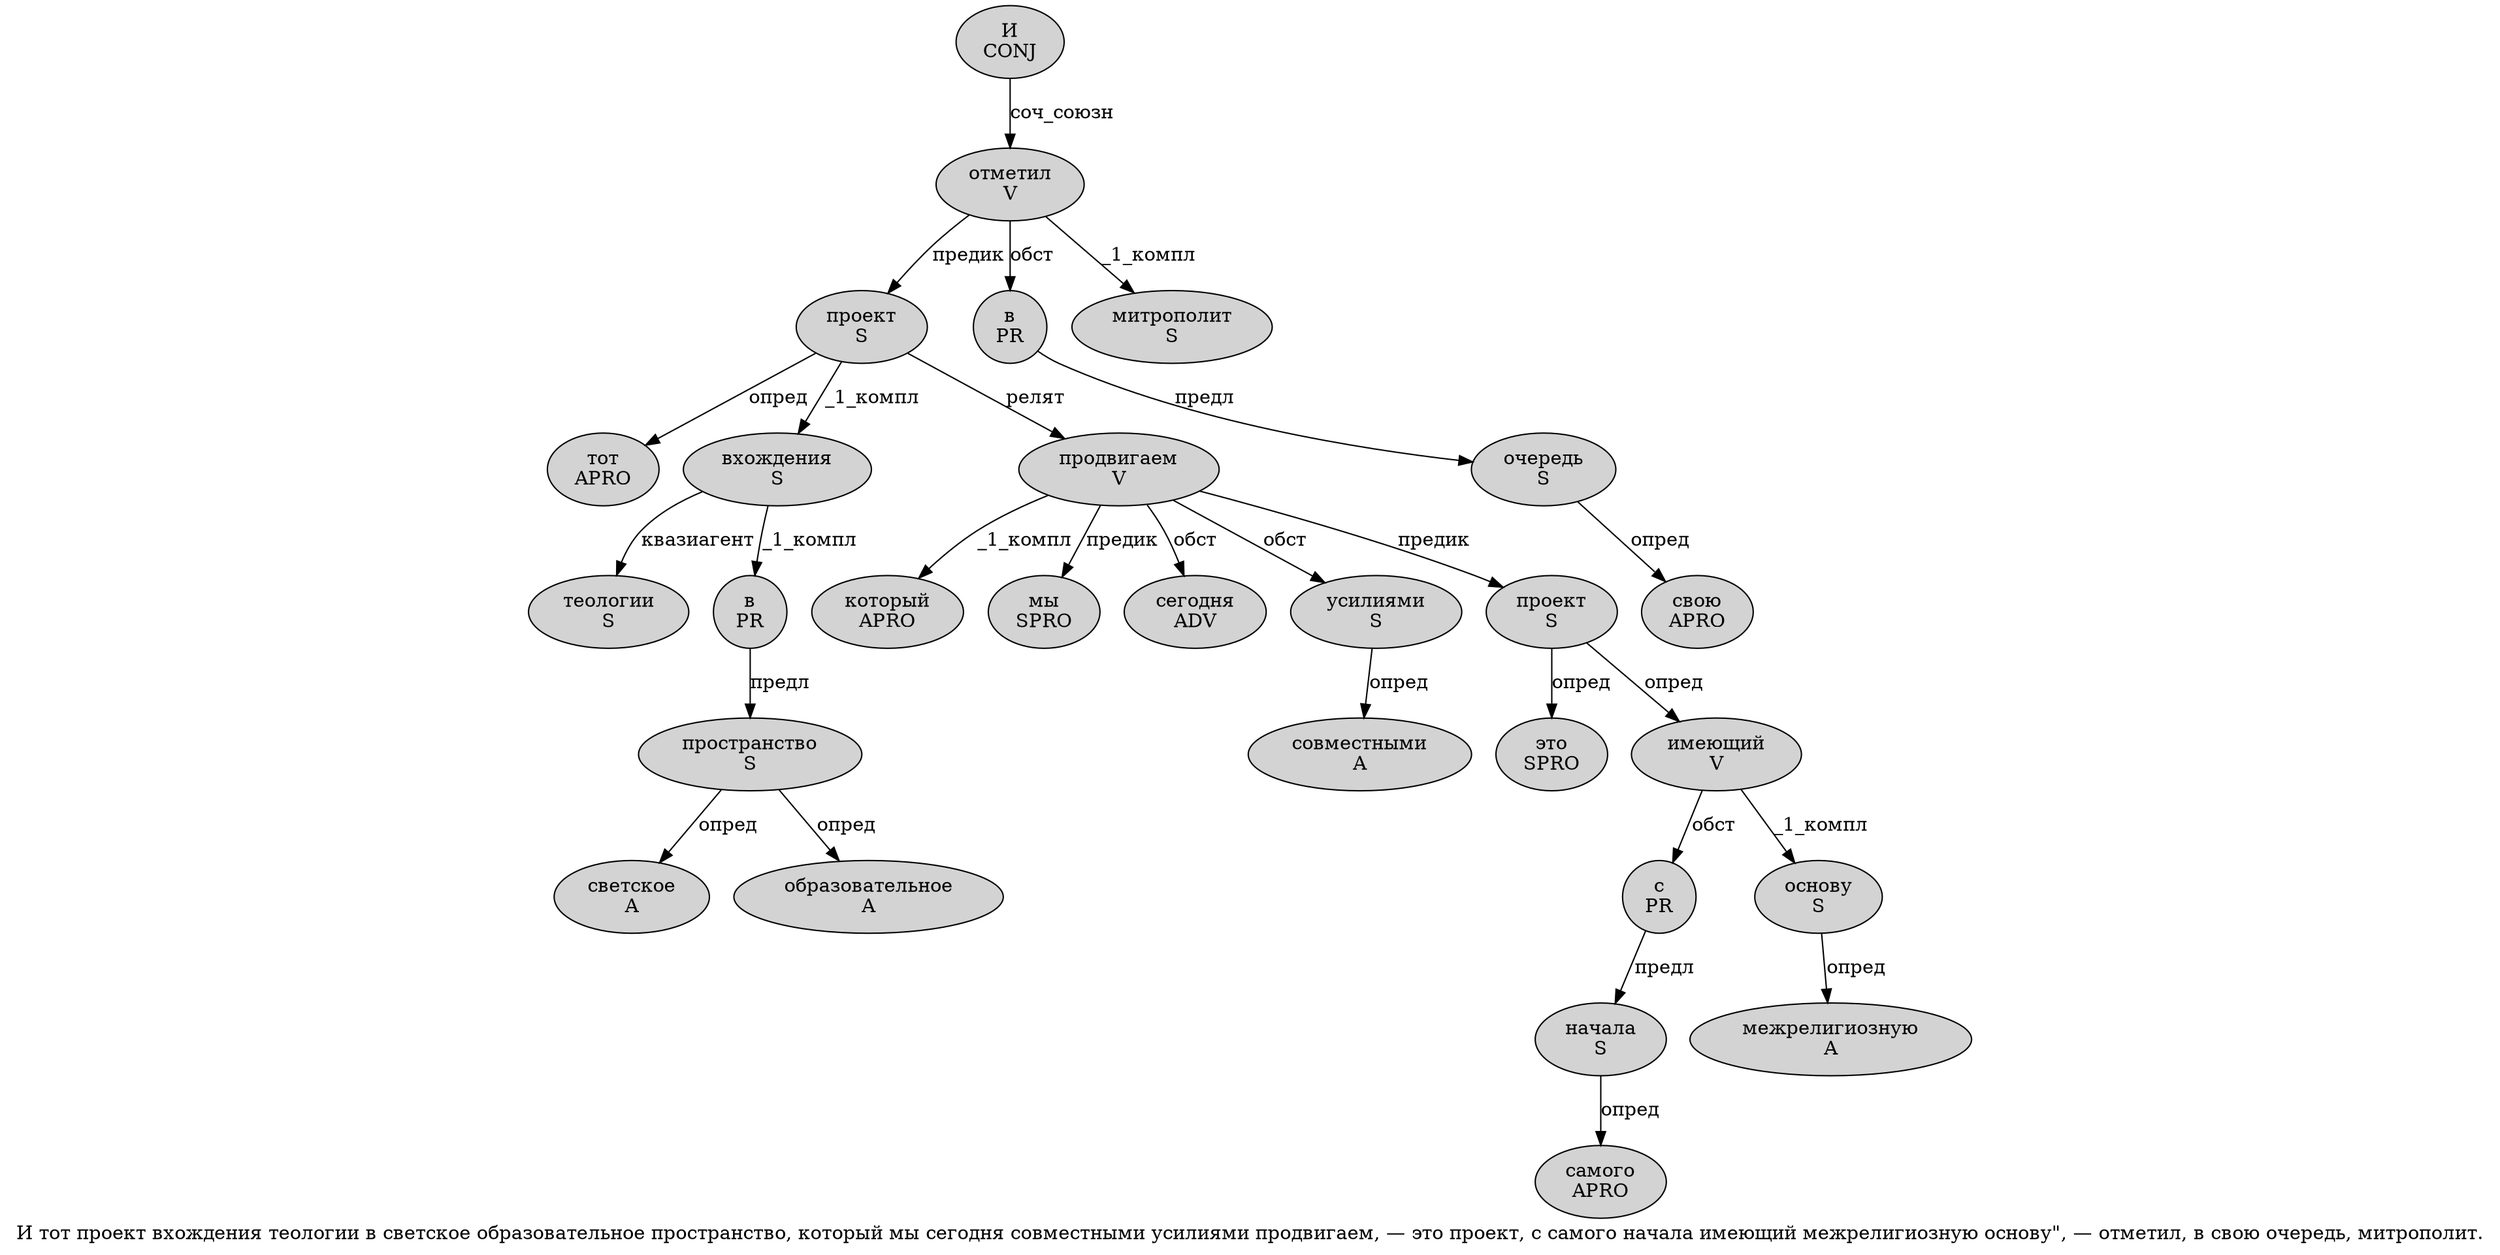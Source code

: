 digraph SENTENCE_867 {
	graph [label="И тот проект вхождения теологии в светское образовательное пространство, который мы сегодня совместными усилиями продвигаем, — это проект, с самого начала имеющий межрелигиозную основу\", — отметил, в свою очередь, митрополит."]
	node [style=filled]
		0 [label="И
CONJ" color="" fillcolor=lightgray penwidth=1 shape=ellipse]
		1 [label="тот
APRO" color="" fillcolor=lightgray penwidth=1 shape=ellipse]
		2 [label="проект
S" color="" fillcolor=lightgray penwidth=1 shape=ellipse]
		3 [label="вхождения
S" color="" fillcolor=lightgray penwidth=1 shape=ellipse]
		4 [label="теологии
S" color="" fillcolor=lightgray penwidth=1 shape=ellipse]
		5 [label="в
PR" color="" fillcolor=lightgray penwidth=1 shape=ellipse]
		6 [label="светское
A" color="" fillcolor=lightgray penwidth=1 shape=ellipse]
		7 [label="образовательное
A" color="" fillcolor=lightgray penwidth=1 shape=ellipse]
		8 [label="пространство
S" color="" fillcolor=lightgray penwidth=1 shape=ellipse]
		10 [label="который
APRO" color="" fillcolor=lightgray penwidth=1 shape=ellipse]
		11 [label="мы
SPRO" color="" fillcolor=lightgray penwidth=1 shape=ellipse]
		12 [label="сегодня
ADV" color="" fillcolor=lightgray penwidth=1 shape=ellipse]
		13 [label="совместными
A" color="" fillcolor=lightgray penwidth=1 shape=ellipse]
		14 [label="усилиями
S" color="" fillcolor=lightgray penwidth=1 shape=ellipse]
		15 [label="продвигаем
V" color="" fillcolor=lightgray penwidth=1 shape=ellipse]
		18 [label="это
SPRO" color="" fillcolor=lightgray penwidth=1 shape=ellipse]
		19 [label="проект
S" color="" fillcolor=lightgray penwidth=1 shape=ellipse]
		21 [label="с
PR" color="" fillcolor=lightgray penwidth=1 shape=ellipse]
		22 [label="самого
APRO" color="" fillcolor=lightgray penwidth=1 shape=ellipse]
		23 [label="начала
S" color="" fillcolor=lightgray penwidth=1 shape=ellipse]
		24 [label="имеющий
V" color="" fillcolor=lightgray penwidth=1 shape=ellipse]
		25 [label="межрелигиозную
A" color="" fillcolor=lightgray penwidth=1 shape=ellipse]
		26 [label="основу
S" color="" fillcolor=lightgray penwidth=1 shape=ellipse]
		30 [label="отметил
V" color="" fillcolor=lightgray penwidth=1 shape=ellipse]
		32 [label="в
PR" color="" fillcolor=lightgray penwidth=1 shape=ellipse]
		33 [label="свою
APRO" color="" fillcolor=lightgray penwidth=1 shape=ellipse]
		34 [label="очередь
S" color="" fillcolor=lightgray penwidth=1 shape=ellipse]
		36 [label="митрополит
S" color="" fillcolor=lightgray penwidth=1 shape=ellipse]
			30 -> 2 [label="предик"]
			30 -> 32 [label="обст"]
			30 -> 36 [label="_1_компл"]
			23 -> 22 [label="опред"]
			34 -> 33 [label="опред"]
			2 -> 1 [label="опред"]
			2 -> 3 [label="_1_компл"]
			2 -> 15 [label="релят"]
			21 -> 23 [label="предл"]
			14 -> 13 [label="опред"]
			8 -> 6 [label="опред"]
			8 -> 7 [label="опред"]
			19 -> 18 [label="опред"]
			19 -> 24 [label="опред"]
			5 -> 8 [label="предл"]
			24 -> 21 [label="обст"]
			24 -> 26 [label="_1_компл"]
			15 -> 10 [label="_1_компл"]
			15 -> 11 [label="предик"]
			15 -> 12 [label="обст"]
			15 -> 14 [label="обст"]
			15 -> 19 [label="предик"]
			0 -> 30 [label="соч_союзн"]
			26 -> 25 [label="опред"]
			32 -> 34 [label="предл"]
			3 -> 4 [label="квазиагент"]
			3 -> 5 [label="_1_компл"]
}